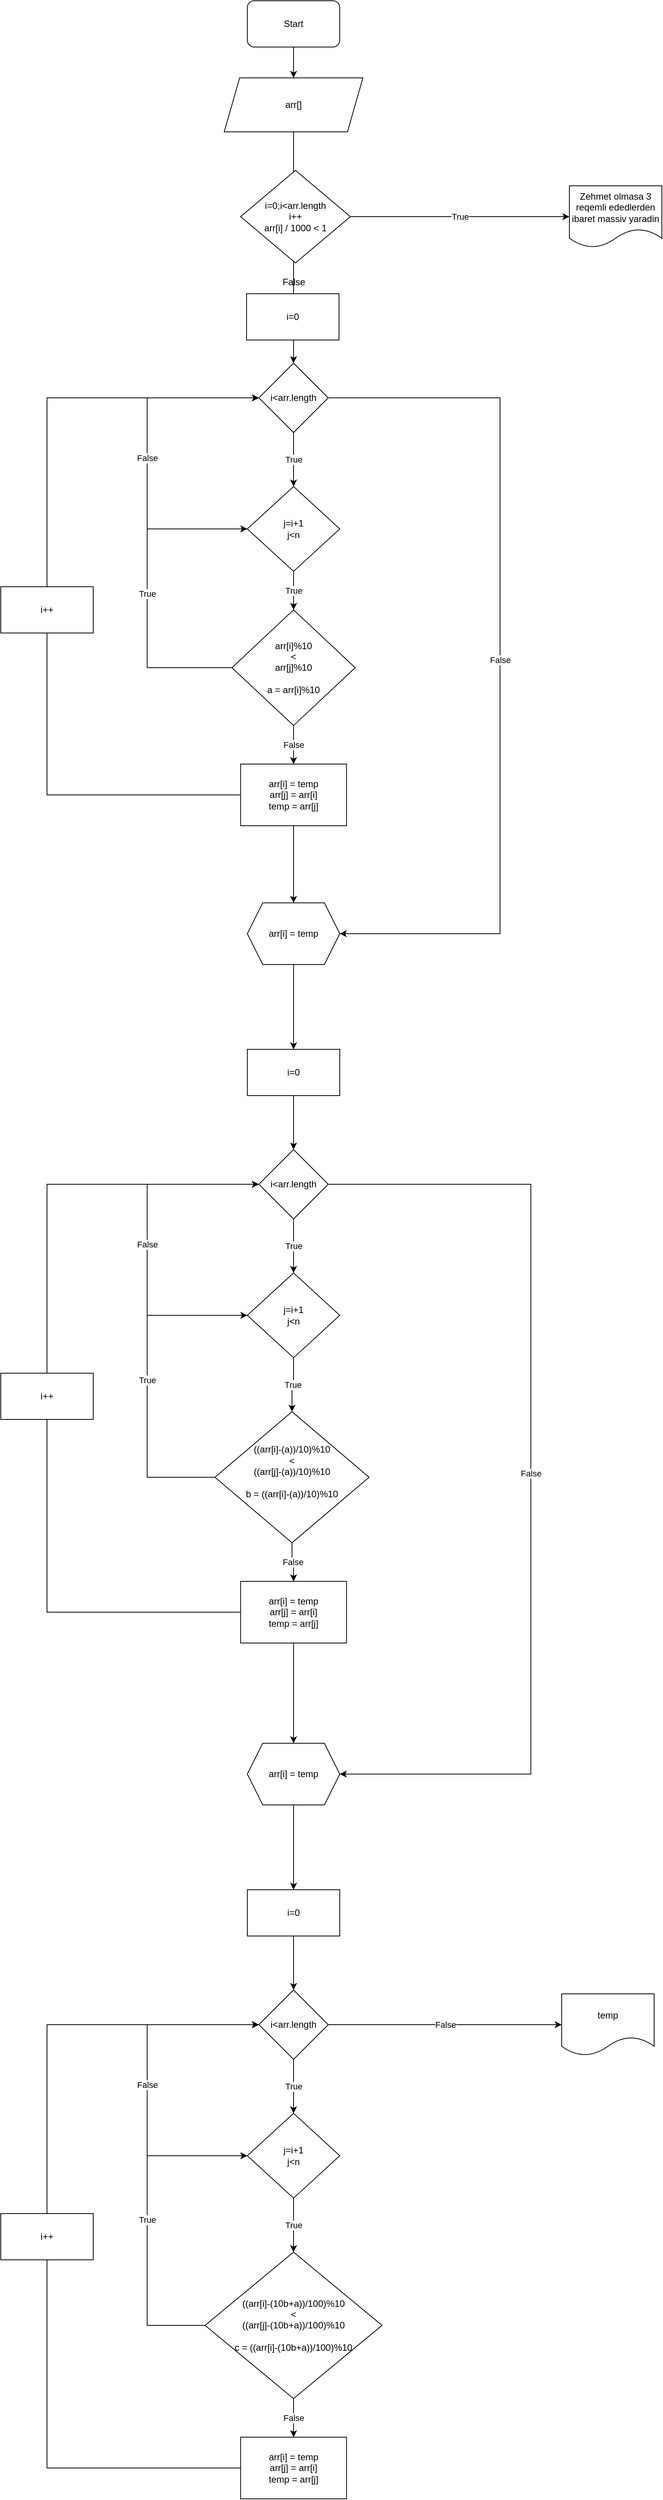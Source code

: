 <mxfile version="20.6.0" type="device"><diagram id="ts_s-UWDcJBMRf0vgXqJ" name="Страница 1"><mxGraphModel dx="1422" dy="762" grid="1" gridSize="10" guides="1" tooltips="1" connect="1" arrows="1" fold="1" page="1" pageScale="1" pageWidth="827" pageHeight="1169" math="0" shadow="0"><root><mxCell id="0"/><mxCell id="1" parent="0"/><mxCell id="SHyqZaxGy1hLPaKxoGMZ-1" value="" style="edgeStyle=orthogonalEdgeStyle;rounded=0;orthogonalLoop=1;jettySize=auto;html=1;" edge="1" parent="1" source="SHyqZaxGy1hLPaKxoGMZ-2" target="SHyqZaxGy1hLPaKxoGMZ-4"><mxGeometry relative="1" as="geometry"/></mxCell><mxCell id="SHyqZaxGy1hLPaKxoGMZ-2" value="Start" style="rounded=1;whiteSpace=wrap;html=1;" vertex="1" parent="1"><mxGeometry x="430" y="970" width="120" height="60" as="geometry"/></mxCell><mxCell id="SHyqZaxGy1hLPaKxoGMZ-3" value="" style="edgeStyle=orthogonalEdgeStyle;rounded=0;orthogonalLoop=1;jettySize=auto;html=1;" edge="1" parent="1" source="SHyqZaxGy1hLPaKxoGMZ-4" target="SHyqZaxGy1hLPaKxoGMZ-7"><mxGeometry relative="1" as="geometry"/></mxCell><mxCell id="SHyqZaxGy1hLPaKxoGMZ-4" value="arr[]" style="shape=parallelogram;perimeter=parallelogramPerimeter;whiteSpace=wrap;html=1;fixedSize=1;" vertex="1" parent="1"><mxGeometry x="400" y="1070" width="180" height="70" as="geometry"/></mxCell><mxCell id="SHyqZaxGy1hLPaKxoGMZ-5" value="True" style="edgeStyle=orthogonalEdgeStyle;rounded=0;orthogonalLoop=1;jettySize=auto;html=1;" edge="1" parent="1" source="SHyqZaxGy1hLPaKxoGMZ-7" target="SHyqZaxGy1hLPaKxoGMZ-11"><mxGeometry relative="1" as="geometry"/></mxCell><mxCell id="SHyqZaxGy1hLPaKxoGMZ-6" value="False" style="edgeStyle=orthogonalEdgeStyle;rounded=0;orthogonalLoop=1;jettySize=auto;html=1;entryX=1;entryY=0.5;entryDx=0;entryDy=0;" edge="1" parent="1" source="SHyqZaxGy1hLPaKxoGMZ-7" target="SHyqZaxGy1hLPaKxoGMZ-35"><mxGeometry relative="1" as="geometry"><Array as="points"><mxPoint x="758" y="1485"/><mxPoint x="758" y="2180"/></Array></mxGeometry></mxCell><mxCell id="SHyqZaxGy1hLPaKxoGMZ-7" value="i&amp;lt;arr.length" style="rhombus;whiteSpace=wrap;html=1;" vertex="1" parent="1"><mxGeometry x="445" y="1440" width="90" height="90" as="geometry"/></mxCell><mxCell id="SHyqZaxGy1hLPaKxoGMZ-8" value="i=0" style="rounded=0;whiteSpace=wrap;html=1;" vertex="1" parent="1"><mxGeometry x="429" y="1350" width="120" height="60" as="geometry"/></mxCell><mxCell id="SHyqZaxGy1hLPaKxoGMZ-9" value="False" style="edgeStyle=orthogonalEdgeStyle;rounded=0;orthogonalLoop=1;jettySize=auto;html=1;entryX=0;entryY=0.5;entryDx=0;entryDy=0;" edge="1" parent="1" source="SHyqZaxGy1hLPaKxoGMZ-11" target="SHyqZaxGy1hLPaKxoGMZ-7"><mxGeometry relative="1" as="geometry"><Array as="points"><mxPoint x="300" y="1655"/><mxPoint x="300" y="1485"/></Array></mxGeometry></mxCell><mxCell id="SHyqZaxGy1hLPaKxoGMZ-10" value="True" style="edgeStyle=orthogonalEdgeStyle;rounded=0;orthogonalLoop=1;jettySize=auto;html=1;" edge="1" parent="1" source="SHyqZaxGy1hLPaKxoGMZ-11" target="SHyqZaxGy1hLPaKxoGMZ-14"><mxGeometry relative="1" as="geometry"/></mxCell><mxCell id="SHyqZaxGy1hLPaKxoGMZ-11" value="j=i+1&lt;br&gt;j&amp;lt;n" style="rhombus;whiteSpace=wrap;html=1;" vertex="1" parent="1"><mxGeometry x="430" y="1600" width="120" height="110" as="geometry"/></mxCell><mxCell id="SHyqZaxGy1hLPaKxoGMZ-12" value="False" style="edgeStyle=orthogonalEdgeStyle;rounded=0;orthogonalLoop=1;jettySize=auto;html=1;entryX=0.5;entryY=0;entryDx=0;entryDy=0;" edge="1" parent="1" source="SHyqZaxGy1hLPaKxoGMZ-14" target="SHyqZaxGy1hLPaKxoGMZ-17"><mxGeometry relative="1" as="geometry"><mxPoint x="490" y="1950" as="targetPoint"/></mxGeometry></mxCell><mxCell id="SHyqZaxGy1hLPaKxoGMZ-13" value="True" style="edgeStyle=orthogonalEdgeStyle;rounded=0;orthogonalLoop=1;jettySize=auto;html=1;entryX=0;entryY=0.5;entryDx=0;entryDy=0;exitX=0.05;exitY=0.5;exitDx=0;exitDy=0;exitPerimeter=0;" edge="1" parent="1" source="SHyqZaxGy1hLPaKxoGMZ-14" target="SHyqZaxGy1hLPaKxoGMZ-11"><mxGeometry relative="1" as="geometry"><Array as="points"><mxPoint x="300" y="1835"/><mxPoint x="300" y="1655"/></Array></mxGeometry></mxCell><mxCell id="SHyqZaxGy1hLPaKxoGMZ-14" value="arr[i]%10&lt;br&gt;&amp;lt;&lt;br&gt;arr[j]%10&lt;br&gt;&lt;br&gt;a = arr[i]%10" style="rhombus;whiteSpace=wrap;html=1;" vertex="1" parent="1"><mxGeometry x="410" y="1760" width="160" height="150" as="geometry"/></mxCell><mxCell id="SHyqZaxGy1hLPaKxoGMZ-15" style="edgeStyle=orthogonalEdgeStyle;rounded=0;orthogonalLoop=1;jettySize=auto;html=1;entryX=0;entryY=0.5;entryDx=0;entryDy=0;" edge="1" parent="1" source="SHyqZaxGy1hLPaKxoGMZ-17" target="SHyqZaxGy1hLPaKxoGMZ-7"><mxGeometry relative="1" as="geometry"><Array as="points"><mxPoint x="170" y="2000"/><mxPoint x="170" y="1485"/></Array></mxGeometry></mxCell><mxCell id="SHyqZaxGy1hLPaKxoGMZ-16" value="" style="edgeStyle=orthogonalEdgeStyle;rounded=0;orthogonalLoop=1;jettySize=auto;html=1;" edge="1" parent="1" source="SHyqZaxGy1hLPaKxoGMZ-17"><mxGeometry relative="1" as="geometry"><mxPoint x="490" y="2140" as="targetPoint"/></mxGeometry></mxCell><mxCell id="SHyqZaxGy1hLPaKxoGMZ-17" value="arr[i] = temp&lt;br&gt;arr[j] = arr[i]&lt;br&gt;temp = arr[j]" style="rounded=0;whiteSpace=wrap;html=1;" vertex="1" parent="1"><mxGeometry x="421.25" y="1960" width="137.5" height="80" as="geometry"/></mxCell><mxCell id="SHyqZaxGy1hLPaKxoGMZ-18" value="i++" style="rounded=0;whiteSpace=wrap;html=1;" vertex="1" parent="1"><mxGeometry x="110" y="1730" width="120" height="60" as="geometry"/></mxCell><mxCell id="SHyqZaxGy1hLPaKxoGMZ-19" value="" style="edgeStyle=orthogonalEdgeStyle;rounded=0;orthogonalLoop=1;jettySize=auto;html=1;exitX=0.5;exitY=1;exitDx=0;exitDy=0;" edge="1" parent="1" source="SHyqZaxGy1hLPaKxoGMZ-35" target="SHyqZaxGy1hLPaKxoGMZ-24"><mxGeometry relative="1" as="geometry"><mxPoint x="490" y="2240" as="sourcePoint"/></mxGeometry></mxCell><mxCell id="SHyqZaxGy1hLPaKxoGMZ-20" value="True" style="edgeStyle=orthogonalEdgeStyle;rounded=0;orthogonalLoop=1;jettySize=auto;html=1;" edge="1" parent="1" source="SHyqZaxGy1hLPaKxoGMZ-22" target="SHyqZaxGy1hLPaKxoGMZ-27"><mxGeometry relative="1" as="geometry"/></mxCell><mxCell id="SHyqZaxGy1hLPaKxoGMZ-21" value="False" style="edgeStyle=orthogonalEdgeStyle;rounded=0;orthogonalLoop=1;jettySize=auto;html=1;entryX=1;entryY=0.5;entryDx=0;entryDy=0;" edge="1" parent="1" source="SHyqZaxGy1hLPaKxoGMZ-22" target="SHyqZaxGy1hLPaKxoGMZ-51"><mxGeometry relative="1" as="geometry"><Array as="points"><mxPoint x="798" y="2505"/><mxPoint x="798" y="3270"/></Array></mxGeometry></mxCell><mxCell id="SHyqZaxGy1hLPaKxoGMZ-22" value="i&amp;lt;arr.length" style="rhombus;whiteSpace=wrap;html=1;" vertex="1" parent="1"><mxGeometry x="445" y="2460" width="90" height="90" as="geometry"/></mxCell><mxCell id="SHyqZaxGy1hLPaKxoGMZ-23" value="" style="edgeStyle=orthogonalEdgeStyle;rounded=0;orthogonalLoop=1;jettySize=auto;html=1;" edge="1" parent="1" source="SHyqZaxGy1hLPaKxoGMZ-24" target="SHyqZaxGy1hLPaKxoGMZ-22"><mxGeometry relative="1" as="geometry"/></mxCell><mxCell id="SHyqZaxGy1hLPaKxoGMZ-24" value="i=0" style="rounded=0;whiteSpace=wrap;html=1;" vertex="1" parent="1"><mxGeometry x="430" y="2330" width="120" height="60" as="geometry"/></mxCell><mxCell id="SHyqZaxGy1hLPaKxoGMZ-25" value="False" style="edgeStyle=orthogonalEdgeStyle;rounded=0;orthogonalLoop=1;jettySize=auto;html=1;entryX=0;entryY=0.5;entryDx=0;entryDy=0;" edge="1" parent="1" source="SHyqZaxGy1hLPaKxoGMZ-27" target="SHyqZaxGy1hLPaKxoGMZ-22"><mxGeometry relative="1" as="geometry"><Array as="points"><mxPoint x="300" y="2675"/><mxPoint x="300" y="2505"/></Array></mxGeometry></mxCell><mxCell id="SHyqZaxGy1hLPaKxoGMZ-26" value="True" style="edgeStyle=orthogonalEdgeStyle;rounded=0;orthogonalLoop=1;jettySize=auto;html=1;" edge="1" parent="1" source="SHyqZaxGy1hLPaKxoGMZ-27" target="SHyqZaxGy1hLPaKxoGMZ-30"><mxGeometry relative="1" as="geometry"/></mxCell><mxCell id="SHyqZaxGy1hLPaKxoGMZ-27" value="j=i+1&lt;br&gt;j&amp;lt;n" style="rhombus;whiteSpace=wrap;html=1;" vertex="1" parent="1"><mxGeometry x="430" y="2620" width="120" height="110" as="geometry"/></mxCell><mxCell id="SHyqZaxGy1hLPaKxoGMZ-28" value="False" style="edgeStyle=orthogonalEdgeStyle;rounded=0;orthogonalLoop=1;jettySize=auto;html=1;entryX=0.5;entryY=0;entryDx=0;entryDy=0;" edge="1" parent="1" source="SHyqZaxGy1hLPaKxoGMZ-30" target="SHyqZaxGy1hLPaKxoGMZ-33"><mxGeometry relative="1" as="geometry"><mxPoint x="490" y="2970" as="targetPoint"/></mxGeometry></mxCell><mxCell id="SHyqZaxGy1hLPaKxoGMZ-29" value="True" style="edgeStyle=orthogonalEdgeStyle;rounded=0;orthogonalLoop=1;jettySize=auto;html=1;entryX=0;entryY=0.5;entryDx=0;entryDy=0;exitX=0;exitY=0.5;exitDx=0;exitDy=0;" edge="1" parent="1" source="SHyqZaxGy1hLPaKxoGMZ-30" target="SHyqZaxGy1hLPaKxoGMZ-27"><mxGeometry relative="1" as="geometry"><Array as="points"><mxPoint x="300" y="2885"/><mxPoint x="300" y="2675"/></Array></mxGeometry></mxCell><mxCell id="SHyqZaxGy1hLPaKxoGMZ-30" value="((arr[i]-(a))/10)%10&lt;br&gt;&amp;lt;&lt;br&gt;((arr[j]-(a))/10)%10&lt;br&gt;&lt;br&gt;b = ((arr[i]-(a))/10)%10&lt;br&gt;&amp;nbsp;" style="rhombus;whiteSpace=wrap;html=1;" vertex="1" parent="1"><mxGeometry x="388" y="2800" width="200" height="170" as="geometry"/></mxCell><mxCell id="SHyqZaxGy1hLPaKxoGMZ-31" style="edgeStyle=orthogonalEdgeStyle;rounded=0;orthogonalLoop=1;jettySize=auto;html=1;entryX=0;entryY=0.5;entryDx=0;entryDy=0;exitX=0;exitY=0.5;exitDx=0;exitDy=0;" edge="1" parent="1" source="SHyqZaxGy1hLPaKxoGMZ-33" target="SHyqZaxGy1hLPaKxoGMZ-22"><mxGeometry relative="1" as="geometry"><Array as="points"><mxPoint x="170" y="3060"/><mxPoint x="170" y="2505"/></Array></mxGeometry></mxCell><mxCell id="SHyqZaxGy1hLPaKxoGMZ-32" style="edgeStyle=orthogonalEdgeStyle;rounded=0;orthogonalLoop=1;jettySize=auto;html=1;entryX=0.5;entryY=0;entryDx=0;entryDy=0;" edge="1" parent="1" source="SHyqZaxGy1hLPaKxoGMZ-33" target="SHyqZaxGy1hLPaKxoGMZ-51"><mxGeometry relative="1" as="geometry"/></mxCell><mxCell id="SHyqZaxGy1hLPaKxoGMZ-33" value="arr[i] = temp&lt;br&gt;arr[j] = arr[i]&lt;br&gt;temp = arr[j]" style="rounded=0;whiteSpace=wrap;html=1;" vertex="1" parent="1"><mxGeometry x="421.25" y="3020" width="137.5" height="80" as="geometry"/></mxCell><mxCell id="SHyqZaxGy1hLPaKxoGMZ-34" value="i++" style="rounded=0;whiteSpace=wrap;html=1;" vertex="1" parent="1"><mxGeometry x="110" y="2750" width="120" height="60" as="geometry"/></mxCell><mxCell id="SHyqZaxGy1hLPaKxoGMZ-35" value="arr[i] = temp" style="shape=hexagon;perimeter=hexagonPerimeter2;whiteSpace=wrap;html=1;fixedSize=1;" vertex="1" parent="1"><mxGeometry x="430" y="2140" width="120" height="80" as="geometry"/></mxCell><mxCell id="SHyqZaxGy1hLPaKxoGMZ-36" value="" style="edgeStyle=orthogonalEdgeStyle;rounded=0;orthogonalLoop=1;jettySize=auto;html=1;exitX=0.5;exitY=1;exitDx=0;exitDy=0;" edge="1" parent="1" source="SHyqZaxGy1hLPaKxoGMZ-51" target="SHyqZaxGy1hLPaKxoGMZ-41"><mxGeometry relative="1" as="geometry"><mxPoint x="490" y="3330" as="sourcePoint"/></mxGeometry></mxCell><mxCell id="SHyqZaxGy1hLPaKxoGMZ-37" value="True" style="edgeStyle=orthogonalEdgeStyle;rounded=0;orthogonalLoop=1;jettySize=auto;html=1;" edge="1" parent="1" source="SHyqZaxGy1hLPaKxoGMZ-39" target="SHyqZaxGy1hLPaKxoGMZ-44"><mxGeometry relative="1" as="geometry"/></mxCell><mxCell id="SHyqZaxGy1hLPaKxoGMZ-38" value="False" style="edgeStyle=orthogonalEdgeStyle;rounded=0;orthogonalLoop=1;jettySize=auto;html=1;entryX=0;entryY=0.5;entryDx=0;entryDy=0;" edge="1" parent="1" source="SHyqZaxGy1hLPaKxoGMZ-39" target="SHyqZaxGy1hLPaKxoGMZ-52"><mxGeometry relative="1" as="geometry"/></mxCell><mxCell id="SHyqZaxGy1hLPaKxoGMZ-39" value="i&amp;lt;arr.length" style="rhombus;whiteSpace=wrap;html=1;" vertex="1" parent="1"><mxGeometry x="445" y="3550" width="90" height="90" as="geometry"/></mxCell><mxCell id="SHyqZaxGy1hLPaKxoGMZ-40" value="" style="edgeStyle=orthogonalEdgeStyle;rounded=0;orthogonalLoop=1;jettySize=auto;html=1;" edge="1" parent="1" source="SHyqZaxGy1hLPaKxoGMZ-41" target="SHyqZaxGy1hLPaKxoGMZ-39"><mxGeometry relative="1" as="geometry"/></mxCell><mxCell id="SHyqZaxGy1hLPaKxoGMZ-41" value="i=0" style="rounded=0;whiteSpace=wrap;html=1;" vertex="1" parent="1"><mxGeometry x="430" y="3420" width="120" height="60" as="geometry"/></mxCell><mxCell id="SHyqZaxGy1hLPaKxoGMZ-42" value="False" style="edgeStyle=orthogonalEdgeStyle;rounded=0;orthogonalLoop=1;jettySize=auto;html=1;entryX=0;entryY=0.5;entryDx=0;entryDy=0;" edge="1" parent="1" source="SHyqZaxGy1hLPaKxoGMZ-44" target="SHyqZaxGy1hLPaKxoGMZ-39"><mxGeometry relative="1" as="geometry"><Array as="points"><mxPoint x="300" y="3765"/><mxPoint x="300" y="3595"/></Array></mxGeometry></mxCell><mxCell id="SHyqZaxGy1hLPaKxoGMZ-43" value="True" style="edgeStyle=orthogonalEdgeStyle;rounded=0;orthogonalLoop=1;jettySize=auto;html=1;" edge="1" parent="1" source="SHyqZaxGy1hLPaKxoGMZ-44" target="SHyqZaxGy1hLPaKxoGMZ-47"><mxGeometry relative="1" as="geometry"/></mxCell><mxCell id="SHyqZaxGy1hLPaKxoGMZ-44" value="j=i+1&lt;br&gt;j&amp;lt;n" style="rhombus;whiteSpace=wrap;html=1;" vertex="1" parent="1"><mxGeometry x="430" y="3710" width="120" height="110" as="geometry"/></mxCell><mxCell id="SHyqZaxGy1hLPaKxoGMZ-45" value="False" style="edgeStyle=orthogonalEdgeStyle;rounded=0;orthogonalLoop=1;jettySize=auto;html=1;entryX=0.5;entryY=0;entryDx=0;entryDy=0;" edge="1" parent="1" source="SHyqZaxGy1hLPaKxoGMZ-47" target="SHyqZaxGy1hLPaKxoGMZ-49"><mxGeometry relative="1" as="geometry"><mxPoint x="490" y="4060" as="targetPoint"/></mxGeometry></mxCell><mxCell id="SHyqZaxGy1hLPaKxoGMZ-46" value="True" style="edgeStyle=orthogonalEdgeStyle;rounded=0;orthogonalLoop=1;jettySize=auto;html=1;entryX=0;entryY=0.5;entryDx=0;entryDy=0;exitX=0;exitY=0.5;exitDx=0;exitDy=0;" edge="1" parent="1" source="SHyqZaxGy1hLPaKxoGMZ-47" target="SHyqZaxGy1hLPaKxoGMZ-44"><mxGeometry relative="1" as="geometry"><Array as="points"><mxPoint x="300" y="3985"/><mxPoint x="300" y="3765"/></Array></mxGeometry></mxCell><mxCell id="SHyqZaxGy1hLPaKxoGMZ-47" value="((arr[i]-(10b+a))/100)%10&lt;br&gt;&amp;lt;&lt;br&gt;((arr[j]-(10b+a))/100)%10&lt;br&gt;&lt;br&gt;c = ((arr[i]-(10b+a))/100)%10" style="rhombus;whiteSpace=wrap;html=1;" vertex="1" parent="1"><mxGeometry x="375.19" y="3890" width="229.62" height="190" as="geometry"/></mxCell><mxCell id="SHyqZaxGy1hLPaKxoGMZ-48" style="edgeStyle=orthogonalEdgeStyle;rounded=0;orthogonalLoop=1;jettySize=auto;html=1;entryX=0;entryY=0.5;entryDx=0;entryDy=0;exitX=0;exitY=0.5;exitDx=0;exitDy=0;" edge="1" parent="1" source="SHyqZaxGy1hLPaKxoGMZ-49" target="SHyqZaxGy1hLPaKxoGMZ-39"><mxGeometry relative="1" as="geometry"><Array as="points"><mxPoint x="170" y="4170"/><mxPoint x="170" y="3595"/></Array></mxGeometry></mxCell><mxCell id="SHyqZaxGy1hLPaKxoGMZ-49" value="arr[i] = temp&lt;br&gt;arr[j] = arr[i]&lt;br&gt;temp = arr[j]" style="rounded=0;whiteSpace=wrap;html=1;" vertex="1" parent="1"><mxGeometry x="421.25" y="4130" width="137.5" height="80" as="geometry"/></mxCell><mxCell id="SHyqZaxGy1hLPaKxoGMZ-50" value="i++" style="rounded=0;whiteSpace=wrap;html=1;" vertex="1" parent="1"><mxGeometry x="110" y="3840" width="120" height="60" as="geometry"/></mxCell><mxCell id="SHyqZaxGy1hLPaKxoGMZ-51" value="arr[i] = temp" style="shape=hexagon;perimeter=hexagonPerimeter2;whiteSpace=wrap;html=1;fixedSize=1;" vertex="1" parent="1"><mxGeometry x="430" y="3230" width="120" height="80" as="geometry"/></mxCell><mxCell id="SHyqZaxGy1hLPaKxoGMZ-52" value="temp" style="shape=document;whiteSpace=wrap;html=1;boundedLbl=1;" vertex="1" parent="1"><mxGeometry x="838" y="3555" width="120" height="80" as="geometry"/></mxCell><mxCell id="SHyqZaxGy1hLPaKxoGMZ-53" value="True" style="edgeStyle=orthogonalEdgeStyle;rounded=0;orthogonalLoop=1;jettySize=auto;html=1;entryX=0;entryY=0.5;entryDx=0;entryDy=0;" edge="1" parent="1" source="SHyqZaxGy1hLPaKxoGMZ-54" target="SHyqZaxGy1hLPaKxoGMZ-56"><mxGeometry relative="1" as="geometry"/></mxCell><mxCell id="SHyqZaxGy1hLPaKxoGMZ-54" value="i=0;i&amp;lt;arr.length&lt;br&gt;i++&lt;br&gt;arr[i] / 1000 &amp;lt; 1" style="rhombus;whiteSpace=wrap;html=1;" vertex="1" parent="1"><mxGeometry x="421.25" y="1190" width="142.5" height="120" as="geometry"/></mxCell><mxCell id="SHyqZaxGy1hLPaKxoGMZ-55" value="False" style="text;html=1;align=center;verticalAlign=middle;resizable=0;points=[];autosize=1;strokeColor=none;fillColor=none;" vertex="1" parent="1"><mxGeometry x="465" y="1320" width="50" height="30" as="geometry"/></mxCell><mxCell id="SHyqZaxGy1hLPaKxoGMZ-56" value="Zehmet olmasa 3 reqemli ededlerden ibaret massiv yaradin" style="shape=document;whiteSpace=wrap;html=1;boundedLbl=1;" vertex="1" parent="1"><mxGeometry x="848" y="1210" width="120" height="80" as="geometry"/></mxCell></root></mxGraphModel></diagram></mxfile>